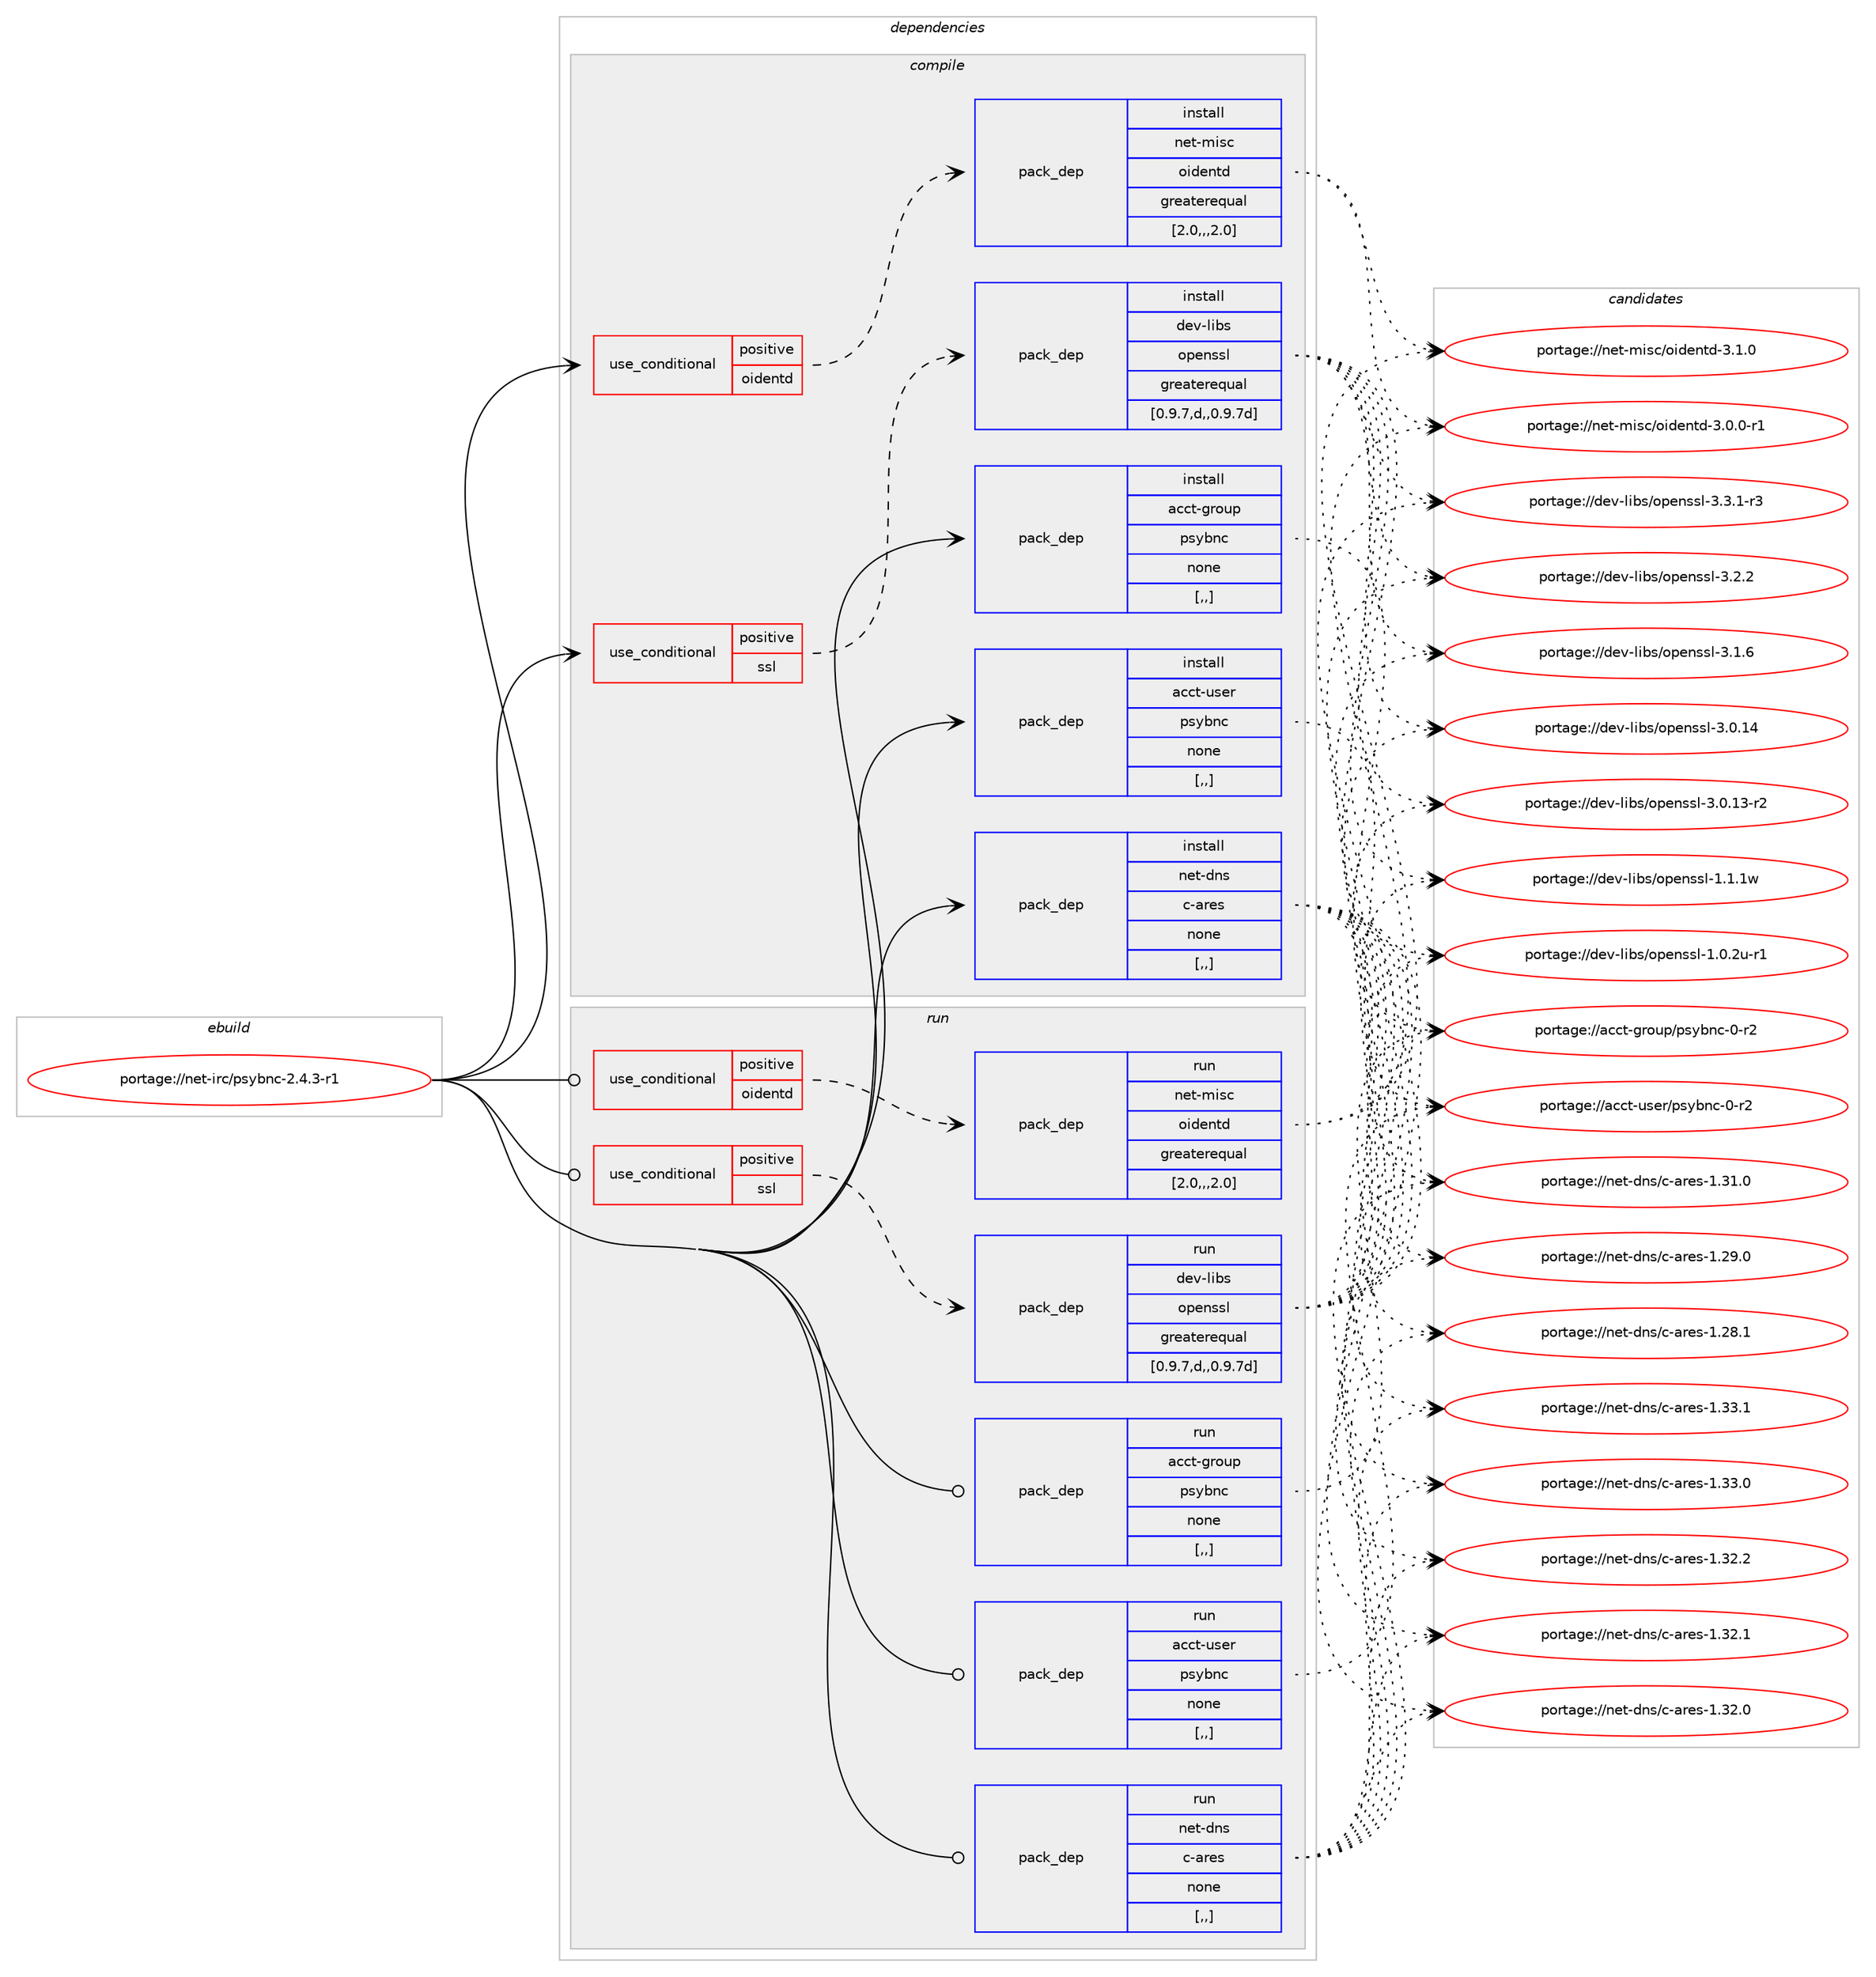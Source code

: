 digraph prolog {

# *************
# Graph options
# *************

newrank=true;
concentrate=true;
compound=true;
graph [rankdir=LR,fontname=Helvetica,fontsize=10,ranksep=1.5];#, ranksep=2.5, nodesep=0.2];
edge  [arrowhead=vee];
node  [fontname=Helvetica,fontsize=10];

# **********
# The ebuild
# **********

subgraph cluster_leftcol {
color=gray;
label=<<i>ebuild</i>>;
id [label="portage://net-irc/psybnc-2.4.3-r1", color=red, width=4, href="../net-irc/psybnc-2.4.3-r1.svg"];
}

# ****************
# The dependencies
# ****************

subgraph cluster_midcol {
color=gray;
label=<<i>dependencies</i>>;
subgraph cluster_compile {
fillcolor="#eeeeee";
style=filled;
label=<<i>compile</i>>;
subgraph cond227044 {
dependency868394 [label=<<TABLE BORDER="0" CELLBORDER="1" CELLSPACING="0" CELLPADDING="4"><TR><TD ROWSPAN="3" CELLPADDING="10">use_conditional</TD></TR><TR><TD>positive</TD></TR><TR><TD>oidentd</TD></TR></TABLE>>, shape=none, color=red];
subgraph pack634953 {
dependency868395 [label=<<TABLE BORDER="0" CELLBORDER="1" CELLSPACING="0" CELLPADDING="4" WIDTH="220"><TR><TD ROWSPAN="6" CELLPADDING="30">pack_dep</TD></TR><TR><TD WIDTH="110">install</TD></TR><TR><TD>net-misc</TD></TR><TR><TD>oidentd</TD></TR><TR><TD>greaterequal</TD></TR><TR><TD>[2.0,,,2.0]</TD></TR></TABLE>>, shape=none, color=blue];
}
dependency868394:e -> dependency868395:w [weight=20,style="dashed",arrowhead="vee"];
}
id:e -> dependency868394:w [weight=20,style="solid",arrowhead="vee"];
subgraph cond227045 {
dependency868396 [label=<<TABLE BORDER="0" CELLBORDER="1" CELLSPACING="0" CELLPADDING="4"><TR><TD ROWSPAN="3" CELLPADDING="10">use_conditional</TD></TR><TR><TD>positive</TD></TR><TR><TD>ssl</TD></TR></TABLE>>, shape=none, color=red];
subgraph pack634954 {
dependency868397 [label=<<TABLE BORDER="0" CELLBORDER="1" CELLSPACING="0" CELLPADDING="4" WIDTH="220"><TR><TD ROWSPAN="6" CELLPADDING="30">pack_dep</TD></TR><TR><TD WIDTH="110">install</TD></TR><TR><TD>dev-libs</TD></TR><TR><TD>openssl</TD></TR><TR><TD>greaterequal</TD></TR><TR><TD>[0.9.7,d,,0.9.7d]</TD></TR></TABLE>>, shape=none, color=blue];
}
dependency868396:e -> dependency868397:w [weight=20,style="dashed",arrowhead="vee"];
}
id:e -> dependency868396:w [weight=20,style="solid",arrowhead="vee"];
subgraph pack634955 {
dependency868398 [label=<<TABLE BORDER="0" CELLBORDER="1" CELLSPACING="0" CELLPADDING="4" WIDTH="220"><TR><TD ROWSPAN="6" CELLPADDING="30">pack_dep</TD></TR><TR><TD WIDTH="110">install</TD></TR><TR><TD>acct-group</TD></TR><TR><TD>psybnc</TD></TR><TR><TD>none</TD></TR><TR><TD>[,,]</TD></TR></TABLE>>, shape=none, color=blue];
}
id:e -> dependency868398:w [weight=20,style="solid",arrowhead="vee"];
subgraph pack634956 {
dependency868399 [label=<<TABLE BORDER="0" CELLBORDER="1" CELLSPACING="0" CELLPADDING="4" WIDTH="220"><TR><TD ROWSPAN="6" CELLPADDING="30">pack_dep</TD></TR><TR><TD WIDTH="110">install</TD></TR><TR><TD>acct-user</TD></TR><TR><TD>psybnc</TD></TR><TR><TD>none</TD></TR><TR><TD>[,,]</TD></TR></TABLE>>, shape=none, color=blue];
}
id:e -> dependency868399:w [weight=20,style="solid",arrowhead="vee"];
subgraph pack634957 {
dependency868400 [label=<<TABLE BORDER="0" CELLBORDER="1" CELLSPACING="0" CELLPADDING="4" WIDTH="220"><TR><TD ROWSPAN="6" CELLPADDING="30">pack_dep</TD></TR><TR><TD WIDTH="110">install</TD></TR><TR><TD>net-dns</TD></TR><TR><TD>c-ares</TD></TR><TR><TD>none</TD></TR><TR><TD>[,,]</TD></TR></TABLE>>, shape=none, color=blue];
}
id:e -> dependency868400:w [weight=20,style="solid",arrowhead="vee"];
}
subgraph cluster_compileandrun {
fillcolor="#eeeeee";
style=filled;
label=<<i>compile and run</i>>;
}
subgraph cluster_run {
fillcolor="#eeeeee";
style=filled;
label=<<i>run</i>>;
subgraph cond227046 {
dependency868401 [label=<<TABLE BORDER="0" CELLBORDER="1" CELLSPACING="0" CELLPADDING="4"><TR><TD ROWSPAN="3" CELLPADDING="10">use_conditional</TD></TR><TR><TD>positive</TD></TR><TR><TD>oidentd</TD></TR></TABLE>>, shape=none, color=red];
subgraph pack634958 {
dependency868402 [label=<<TABLE BORDER="0" CELLBORDER="1" CELLSPACING="0" CELLPADDING="4" WIDTH="220"><TR><TD ROWSPAN="6" CELLPADDING="30">pack_dep</TD></TR><TR><TD WIDTH="110">run</TD></TR><TR><TD>net-misc</TD></TR><TR><TD>oidentd</TD></TR><TR><TD>greaterequal</TD></TR><TR><TD>[2.0,,,2.0]</TD></TR></TABLE>>, shape=none, color=blue];
}
dependency868401:e -> dependency868402:w [weight=20,style="dashed",arrowhead="vee"];
}
id:e -> dependency868401:w [weight=20,style="solid",arrowhead="odot"];
subgraph cond227047 {
dependency868403 [label=<<TABLE BORDER="0" CELLBORDER="1" CELLSPACING="0" CELLPADDING="4"><TR><TD ROWSPAN="3" CELLPADDING="10">use_conditional</TD></TR><TR><TD>positive</TD></TR><TR><TD>ssl</TD></TR></TABLE>>, shape=none, color=red];
subgraph pack634959 {
dependency868404 [label=<<TABLE BORDER="0" CELLBORDER="1" CELLSPACING="0" CELLPADDING="4" WIDTH="220"><TR><TD ROWSPAN="6" CELLPADDING="30">pack_dep</TD></TR><TR><TD WIDTH="110">run</TD></TR><TR><TD>dev-libs</TD></TR><TR><TD>openssl</TD></TR><TR><TD>greaterequal</TD></TR><TR><TD>[0.9.7,d,,0.9.7d]</TD></TR></TABLE>>, shape=none, color=blue];
}
dependency868403:e -> dependency868404:w [weight=20,style="dashed",arrowhead="vee"];
}
id:e -> dependency868403:w [weight=20,style="solid",arrowhead="odot"];
subgraph pack634960 {
dependency868405 [label=<<TABLE BORDER="0" CELLBORDER="1" CELLSPACING="0" CELLPADDING="4" WIDTH="220"><TR><TD ROWSPAN="6" CELLPADDING="30">pack_dep</TD></TR><TR><TD WIDTH="110">run</TD></TR><TR><TD>acct-group</TD></TR><TR><TD>psybnc</TD></TR><TR><TD>none</TD></TR><TR><TD>[,,]</TD></TR></TABLE>>, shape=none, color=blue];
}
id:e -> dependency868405:w [weight=20,style="solid",arrowhead="odot"];
subgraph pack634961 {
dependency868406 [label=<<TABLE BORDER="0" CELLBORDER="1" CELLSPACING="0" CELLPADDING="4" WIDTH="220"><TR><TD ROWSPAN="6" CELLPADDING="30">pack_dep</TD></TR><TR><TD WIDTH="110">run</TD></TR><TR><TD>acct-user</TD></TR><TR><TD>psybnc</TD></TR><TR><TD>none</TD></TR><TR><TD>[,,]</TD></TR></TABLE>>, shape=none, color=blue];
}
id:e -> dependency868406:w [weight=20,style="solid",arrowhead="odot"];
subgraph pack634962 {
dependency868407 [label=<<TABLE BORDER="0" CELLBORDER="1" CELLSPACING="0" CELLPADDING="4" WIDTH="220"><TR><TD ROWSPAN="6" CELLPADDING="30">pack_dep</TD></TR><TR><TD WIDTH="110">run</TD></TR><TR><TD>net-dns</TD></TR><TR><TD>c-ares</TD></TR><TR><TD>none</TD></TR><TR><TD>[,,]</TD></TR></TABLE>>, shape=none, color=blue];
}
id:e -> dependency868407:w [weight=20,style="solid",arrowhead="odot"];
}
}

# **************
# The candidates
# **************

subgraph cluster_choices {
rank=same;
color=gray;
label=<<i>candidates</i>>;

subgraph choice634953 {
color=black;
nodesep=1;
choice110101116451091051159947111105100101110116100455146494648 [label="portage://net-misc/oidentd-3.1.0", color=red, width=4,href="../net-misc/oidentd-3.1.0.svg"];
choice1101011164510910511599471111051001011101161004551464846484511449 [label="portage://net-misc/oidentd-3.0.0-r1", color=red, width=4,href="../net-misc/oidentd-3.0.0-r1.svg"];
dependency868395:e -> choice110101116451091051159947111105100101110116100455146494648:w [style=dotted,weight="100"];
dependency868395:e -> choice1101011164510910511599471111051001011101161004551464846484511449:w [style=dotted,weight="100"];
}
subgraph choice634954 {
color=black;
nodesep=1;
choice1001011184510810598115471111121011101151151084551465146494511451 [label="portage://dev-libs/openssl-3.3.1-r3", color=red, width=4,href="../dev-libs/openssl-3.3.1-r3.svg"];
choice100101118451081059811547111112101110115115108455146504650 [label="portage://dev-libs/openssl-3.2.2", color=red, width=4,href="../dev-libs/openssl-3.2.2.svg"];
choice100101118451081059811547111112101110115115108455146494654 [label="portage://dev-libs/openssl-3.1.6", color=red, width=4,href="../dev-libs/openssl-3.1.6.svg"];
choice10010111845108105981154711111210111011511510845514648464952 [label="portage://dev-libs/openssl-3.0.14", color=red, width=4,href="../dev-libs/openssl-3.0.14.svg"];
choice100101118451081059811547111112101110115115108455146484649514511450 [label="portage://dev-libs/openssl-3.0.13-r2", color=red, width=4,href="../dev-libs/openssl-3.0.13-r2.svg"];
choice100101118451081059811547111112101110115115108454946494649119 [label="portage://dev-libs/openssl-1.1.1w", color=red, width=4,href="../dev-libs/openssl-1.1.1w.svg"];
choice1001011184510810598115471111121011101151151084549464846501174511449 [label="portage://dev-libs/openssl-1.0.2u-r1", color=red, width=4,href="../dev-libs/openssl-1.0.2u-r1.svg"];
dependency868397:e -> choice1001011184510810598115471111121011101151151084551465146494511451:w [style=dotted,weight="100"];
dependency868397:e -> choice100101118451081059811547111112101110115115108455146504650:w [style=dotted,weight="100"];
dependency868397:e -> choice100101118451081059811547111112101110115115108455146494654:w [style=dotted,weight="100"];
dependency868397:e -> choice10010111845108105981154711111210111011511510845514648464952:w [style=dotted,weight="100"];
dependency868397:e -> choice100101118451081059811547111112101110115115108455146484649514511450:w [style=dotted,weight="100"];
dependency868397:e -> choice100101118451081059811547111112101110115115108454946494649119:w [style=dotted,weight="100"];
dependency868397:e -> choice1001011184510810598115471111121011101151151084549464846501174511449:w [style=dotted,weight="100"];
}
subgraph choice634955 {
color=black;
nodesep=1;
choice9799991164510311411111711247112115121981109945484511450 [label="portage://acct-group/psybnc-0-r2", color=red, width=4,href="../acct-group/psybnc-0-r2.svg"];
dependency868398:e -> choice9799991164510311411111711247112115121981109945484511450:w [style=dotted,weight="100"];
}
subgraph choice634956 {
color=black;
nodesep=1;
choice9799991164511711510111447112115121981109945484511450 [label="portage://acct-user/psybnc-0-r2", color=red, width=4,href="../acct-user/psybnc-0-r2.svg"];
dependency868399:e -> choice9799991164511711510111447112115121981109945484511450:w [style=dotted,weight="100"];
}
subgraph choice634957 {
color=black;
nodesep=1;
choice110101116451001101154799459711410111545494651514649 [label="portage://net-dns/c-ares-1.33.1", color=red, width=4,href="../net-dns/c-ares-1.33.1.svg"];
choice110101116451001101154799459711410111545494651514648 [label="portage://net-dns/c-ares-1.33.0", color=red, width=4,href="../net-dns/c-ares-1.33.0.svg"];
choice110101116451001101154799459711410111545494651504650 [label="portage://net-dns/c-ares-1.32.2", color=red, width=4,href="../net-dns/c-ares-1.32.2.svg"];
choice110101116451001101154799459711410111545494651504649 [label="portage://net-dns/c-ares-1.32.1", color=red, width=4,href="../net-dns/c-ares-1.32.1.svg"];
choice110101116451001101154799459711410111545494651504648 [label="portage://net-dns/c-ares-1.32.0", color=red, width=4,href="../net-dns/c-ares-1.32.0.svg"];
choice110101116451001101154799459711410111545494651494648 [label="portage://net-dns/c-ares-1.31.0", color=red, width=4,href="../net-dns/c-ares-1.31.0.svg"];
choice110101116451001101154799459711410111545494650574648 [label="portage://net-dns/c-ares-1.29.0", color=red, width=4,href="../net-dns/c-ares-1.29.0.svg"];
choice110101116451001101154799459711410111545494650564649 [label="portage://net-dns/c-ares-1.28.1", color=red, width=4,href="../net-dns/c-ares-1.28.1.svg"];
dependency868400:e -> choice110101116451001101154799459711410111545494651514649:w [style=dotted,weight="100"];
dependency868400:e -> choice110101116451001101154799459711410111545494651514648:w [style=dotted,weight="100"];
dependency868400:e -> choice110101116451001101154799459711410111545494651504650:w [style=dotted,weight="100"];
dependency868400:e -> choice110101116451001101154799459711410111545494651504649:w [style=dotted,weight="100"];
dependency868400:e -> choice110101116451001101154799459711410111545494651504648:w [style=dotted,weight="100"];
dependency868400:e -> choice110101116451001101154799459711410111545494651494648:w [style=dotted,weight="100"];
dependency868400:e -> choice110101116451001101154799459711410111545494650574648:w [style=dotted,weight="100"];
dependency868400:e -> choice110101116451001101154799459711410111545494650564649:w [style=dotted,weight="100"];
}
subgraph choice634958 {
color=black;
nodesep=1;
choice110101116451091051159947111105100101110116100455146494648 [label="portage://net-misc/oidentd-3.1.0", color=red, width=4,href="../net-misc/oidentd-3.1.0.svg"];
choice1101011164510910511599471111051001011101161004551464846484511449 [label="portage://net-misc/oidentd-3.0.0-r1", color=red, width=4,href="../net-misc/oidentd-3.0.0-r1.svg"];
dependency868402:e -> choice110101116451091051159947111105100101110116100455146494648:w [style=dotted,weight="100"];
dependency868402:e -> choice1101011164510910511599471111051001011101161004551464846484511449:w [style=dotted,weight="100"];
}
subgraph choice634959 {
color=black;
nodesep=1;
choice1001011184510810598115471111121011101151151084551465146494511451 [label="portage://dev-libs/openssl-3.3.1-r3", color=red, width=4,href="../dev-libs/openssl-3.3.1-r3.svg"];
choice100101118451081059811547111112101110115115108455146504650 [label="portage://dev-libs/openssl-3.2.2", color=red, width=4,href="../dev-libs/openssl-3.2.2.svg"];
choice100101118451081059811547111112101110115115108455146494654 [label="portage://dev-libs/openssl-3.1.6", color=red, width=4,href="../dev-libs/openssl-3.1.6.svg"];
choice10010111845108105981154711111210111011511510845514648464952 [label="portage://dev-libs/openssl-3.0.14", color=red, width=4,href="../dev-libs/openssl-3.0.14.svg"];
choice100101118451081059811547111112101110115115108455146484649514511450 [label="portage://dev-libs/openssl-3.0.13-r2", color=red, width=4,href="../dev-libs/openssl-3.0.13-r2.svg"];
choice100101118451081059811547111112101110115115108454946494649119 [label="portage://dev-libs/openssl-1.1.1w", color=red, width=4,href="../dev-libs/openssl-1.1.1w.svg"];
choice1001011184510810598115471111121011101151151084549464846501174511449 [label="portage://dev-libs/openssl-1.0.2u-r1", color=red, width=4,href="../dev-libs/openssl-1.0.2u-r1.svg"];
dependency868404:e -> choice1001011184510810598115471111121011101151151084551465146494511451:w [style=dotted,weight="100"];
dependency868404:e -> choice100101118451081059811547111112101110115115108455146504650:w [style=dotted,weight="100"];
dependency868404:e -> choice100101118451081059811547111112101110115115108455146494654:w [style=dotted,weight="100"];
dependency868404:e -> choice10010111845108105981154711111210111011511510845514648464952:w [style=dotted,weight="100"];
dependency868404:e -> choice100101118451081059811547111112101110115115108455146484649514511450:w [style=dotted,weight="100"];
dependency868404:e -> choice100101118451081059811547111112101110115115108454946494649119:w [style=dotted,weight="100"];
dependency868404:e -> choice1001011184510810598115471111121011101151151084549464846501174511449:w [style=dotted,weight="100"];
}
subgraph choice634960 {
color=black;
nodesep=1;
choice9799991164510311411111711247112115121981109945484511450 [label="portage://acct-group/psybnc-0-r2", color=red, width=4,href="../acct-group/psybnc-0-r2.svg"];
dependency868405:e -> choice9799991164510311411111711247112115121981109945484511450:w [style=dotted,weight="100"];
}
subgraph choice634961 {
color=black;
nodesep=1;
choice9799991164511711510111447112115121981109945484511450 [label="portage://acct-user/psybnc-0-r2", color=red, width=4,href="../acct-user/psybnc-0-r2.svg"];
dependency868406:e -> choice9799991164511711510111447112115121981109945484511450:w [style=dotted,weight="100"];
}
subgraph choice634962 {
color=black;
nodesep=1;
choice110101116451001101154799459711410111545494651514649 [label="portage://net-dns/c-ares-1.33.1", color=red, width=4,href="../net-dns/c-ares-1.33.1.svg"];
choice110101116451001101154799459711410111545494651514648 [label="portage://net-dns/c-ares-1.33.0", color=red, width=4,href="../net-dns/c-ares-1.33.0.svg"];
choice110101116451001101154799459711410111545494651504650 [label="portage://net-dns/c-ares-1.32.2", color=red, width=4,href="../net-dns/c-ares-1.32.2.svg"];
choice110101116451001101154799459711410111545494651504649 [label="portage://net-dns/c-ares-1.32.1", color=red, width=4,href="../net-dns/c-ares-1.32.1.svg"];
choice110101116451001101154799459711410111545494651504648 [label="portage://net-dns/c-ares-1.32.0", color=red, width=4,href="../net-dns/c-ares-1.32.0.svg"];
choice110101116451001101154799459711410111545494651494648 [label="portage://net-dns/c-ares-1.31.0", color=red, width=4,href="../net-dns/c-ares-1.31.0.svg"];
choice110101116451001101154799459711410111545494650574648 [label="portage://net-dns/c-ares-1.29.0", color=red, width=4,href="../net-dns/c-ares-1.29.0.svg"];
choice110101116451001101154799459711410111545494650564649 [label="portage://net-dns/c-ares-1.28.1", color=red, width=4,href="../net-dns/c-ares-1.28.1.svg"];
dependency868407:e -> choice110101116451001101154799459711410111545494651514649:w [style=dotted,weight="100"];
dependency868407:e -> choice110101116451001101154799459711410111545494651514648:w [style=dotted,weight="100"];
dependency868407:e -> choice110101116451001101154799459711410111545494651504650:w [style=dotted,weight="100"];
dependency868407:e -> choice110101116451001101154799459711410111545494651504649:w [style=dotted,weight="100"];
dependency868407:e -> choice110101116451001101154799459711410111545494651504648:w [style=dotted,weight="100"];
dependency868407:e -> choice110101116451001101154799459711410111545494651494648:w [style=dotted,weight="100"];
dependency868407:e -> choice110101116451001101154799459711410111545494650574648:w [style=dotted,weight="100"];
dependency868407:e -> choice110101116451001101154799459711410111545494650564649:w [style=dotted,weight="100"];
}
}

}
